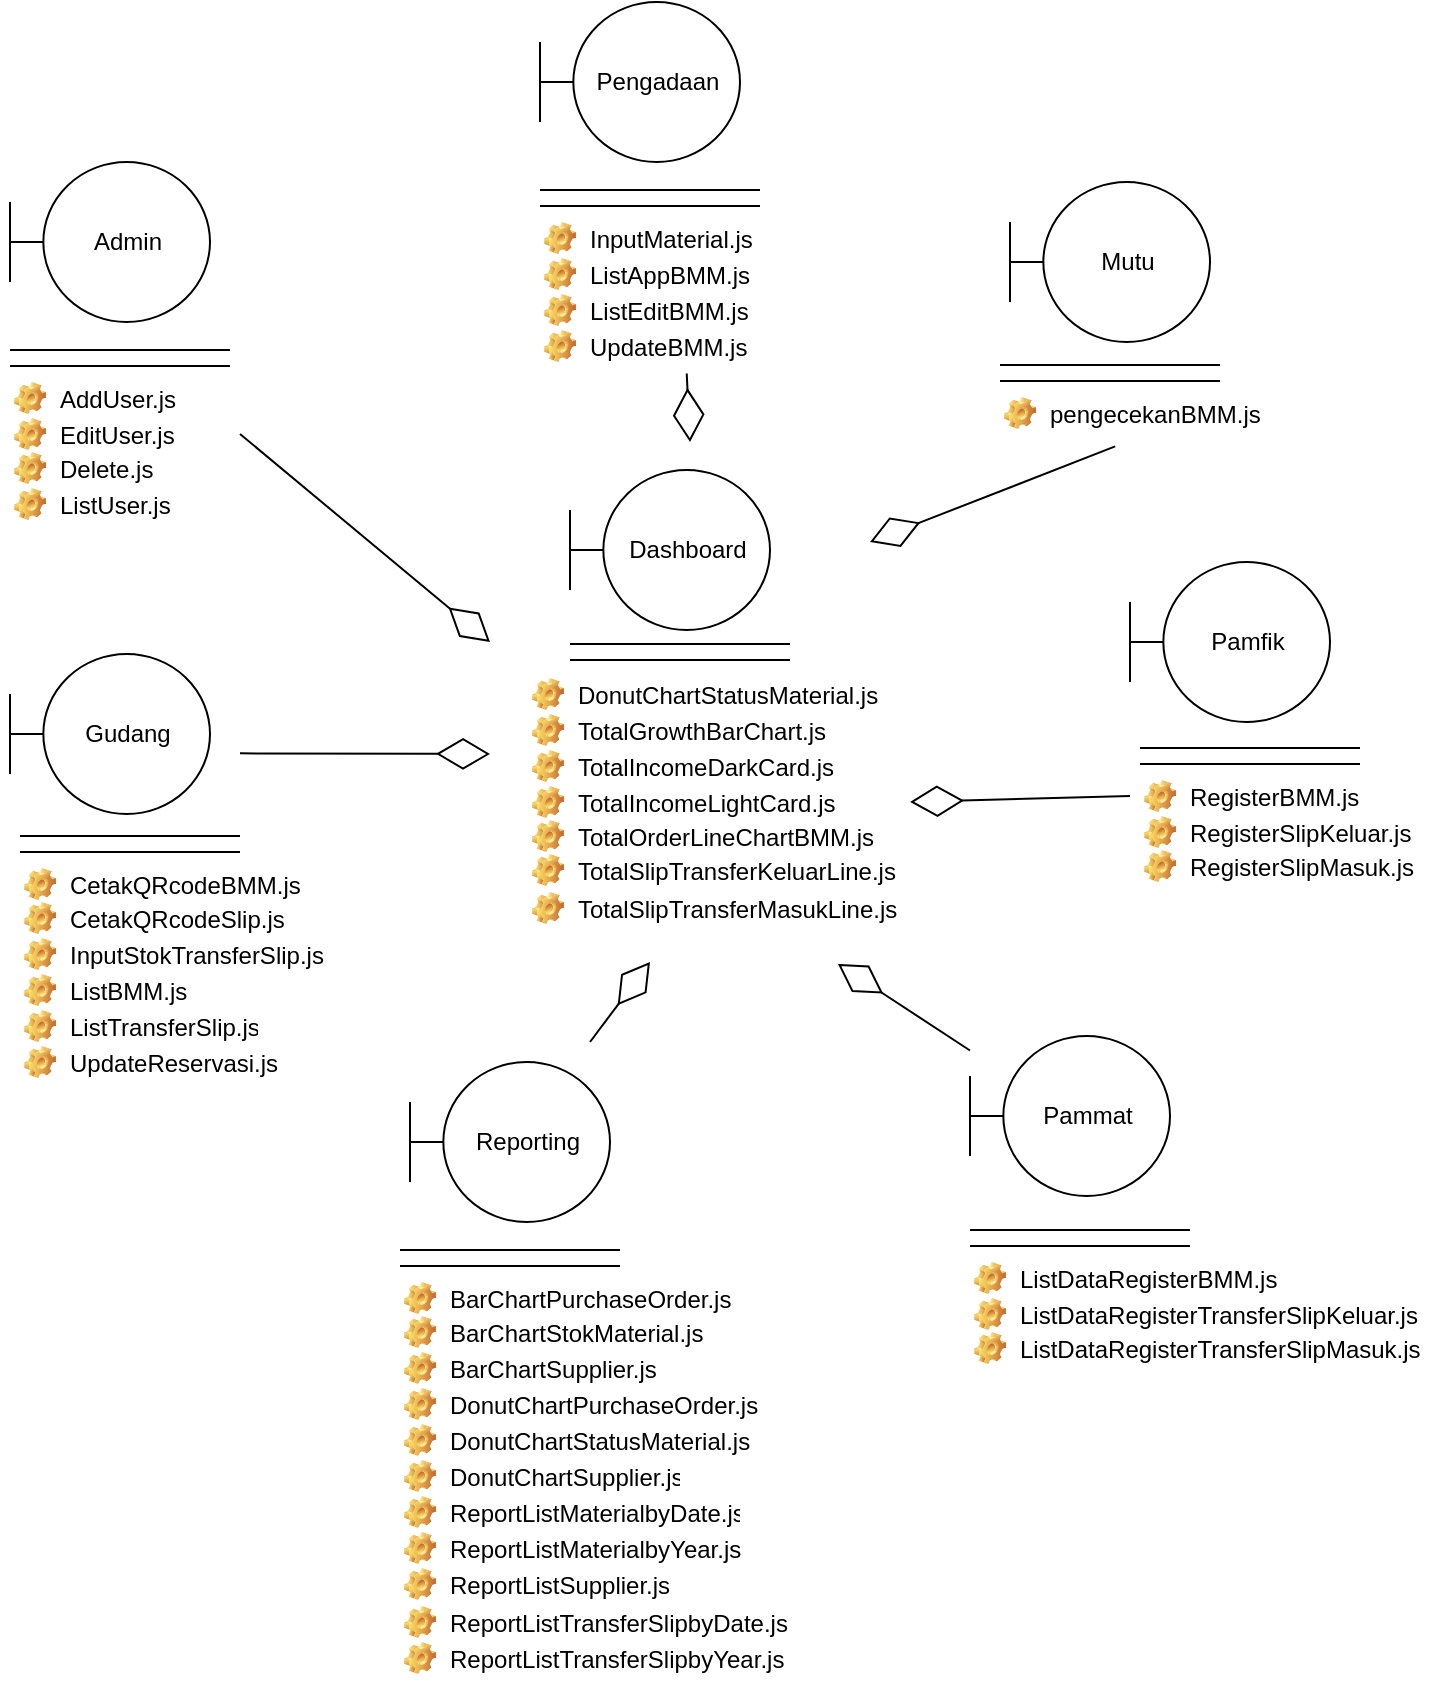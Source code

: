 <mxfile version="20.5.3" type="device"><diagram id="IVM1ogIhTh1CIas-5_m3" name="Page-1"><mxGraphModel dx="1043" dy="624" grid="1" gridSize="10" guides="1" tooltips="1" connect="1" arrows="1" fold="1" page="1" pageScale="1" pageWidth="850" pageHeight="1100" math="0" shadow="0"><root><mxCell id="0"/><mxCell id="1" parent="0"/><mxCell id="_KCoFCI6qD54GYQxVD8c-1" value="Dashboard" style="shape=umlBoundary;whiteSpace=wrap;html=1;" vertex="1" parent="1"><mxGeometry x="320" y="274" width="100" height="80" as="geometry"/></mxCell><mxCell id="_KCoFCI6qD54GYQxVD8c-2" value="Pamfik" style="shape=umlBoundary;whiteSpace=wrap;html=1;" vertex="1" parent="1"><mxGeometry x="600" y="320" width="100" height="80" as="geometry"/></mxCell><mxCell id="_KCoFCI6qD54GYQxVD8c-3" value="Pammat" style="shape=umlBoundary;whiteSpace=wrap;html=1;" vertex="1" parent="1"><mxGeometry x="520" y="557" width="100" height="80" as="geometry"/></mxCell><mxCell id="_KCoFCI6qD54GYQxVD8c-4" value="Reporting" style="shape=umlBoundary;whiteSpace=wrap;html=1;" vertex="1" parent="1"><mxGeometry x="240" y="570" width="100" height="80" as="geometry"/></mxCell><mxCell id="_KCoFCI6qD54GYQxVD8c-5" value="Gudang" style="shape=umlBoundary;whiteSpace=wrap;html=1;" vertex="1" parent="1"><mxGeometry x="40" y="366" width="100" height="80" as="geometry"/></mxCell><mxCell id="_KCoFCI6qD54GYQxVD8c-7" value="Mutu" style="shape=umlBoundary;whiteSpace=wrap;html=1;" vertex="1" parent="1"><mxGeometry x="540" y="130" width="100" height="80" as="geometry"/></mxCell><mxCell id="_KCoFCI6qD54GYQxVD8c-8" value="Pengadaan" style="shape=umlBoundary;whiteSpace=wrap;html=1;" vertex="1" parent="1"><mxGeometry x="305" y="40" width="100" height="80" as="geometry"/></mxCell><mxCell id="_KCoFCI6qD54GYQxVD8c-9" value="Admin" style="shape=umlBoundary;whiteSpace=wrap;html=1;" vertex="1" parent="1"><mxGeometry x="40" y="120" width="100" height="80" as="geometry"/></mxCell><mxCell id="_KCoFCI6qD54GYQxVD8c-10" value="" style="line;strokeWidth=1;fillColor=none;align=left;verticalAlign=middle;spacingTop=-1;spacingLeft=3;spacingRight=3;rotatable=0;labelPosition=right;points=[];portConstraint=eastwest;strokeColor=inherit;" vertex="1" parent="1"><mxGeometry x="40" y="210" width="110" height="8" as="geometry"/></mxCell><mxCell id="_KCoFCI6qD54GYQxVD8c-11" value="" style="line;strokeWidth=1;fillColor=none;align=left;verticalAlign=middle;spacingTop=-1;spacingLeft=3;spacingRight=3;rotatable=0;labelPosition=right;points=[];portConstraint=eastwest;strokeColor=inherit;" vertex="1" parent="1"><mxGeometry x="40" y="218" width="110" height="8" as="geometry"/></mxCell><mxCell id="_KCoFCI6qD54GYQxVD8c-12" value="AddUser.js" style="label;fontStyle=0;strokeColor=none;fillColor=none;align=left;verticalAlign=top;overflow=hidden;spacingLeft=28;spacingRight=4;rotatable=0;points=[[0,0.5],[1,0.5]];portConstraint=eastwest;imageWidth=16;imageHeight=16;image=img/clipart/Gear_128x128.png" vertex="1" parent="1"><mxGeometry x="35" y="225" width="120" height="26" as="geometry"/></mxCell><mxCell id="_KCoFCI6qD54GYQxVD8c-13" value="EditUser.js" style="label;fontStyle=0;strokeColor=none;fillColor=none;align=left;verticalAlign=top;overflow=hidden;spacingLeft=28;spacingRight=4;rotatable=0;points=[[0,0.5],[1,0.5]];portConstraint=eastwest;imageWidth=16;imageHeight=16;image=img/clipart/Gear_128x128.png" vertex="1" parent="1"><mxGeometry x="35" y="243" width="120" height="26" as="geometry"/></mxCell><mxCell id="_KCoFCI6qD54GYQxVD8c-14" value="Delete.js" style="label;fontStyle=0;strokeColor=none;fillColor=none;align=left;verticalAlign=top;overflow=hidden;spacingLeft=28;spacingRight=4;rotatable=0;points=[[0,0.5],[1,0.5]];portConstraint=eastwest;imageWidth=16;imageHeight=16;image=img/clipart/Gear_128x128.png" vertex="1" parent="1"><mxGeometry x="35" y="260" width="120" height="26" as="geometry"/></mxCell><mxCell id="_KCoFCI6qD54GYQxVD8c-15" value="ListUser.js" style="label;fontStyle=0;strokeColor=none;fillColor=none;align=left;verticalAlign=top;overflow=hidden;spacingLeft=28;spacingRight=4;rotatable=0;points=[[0,0.5],[1,0.5]];portConstraint=eastwest;imageWidth=16;imageHeight=16;image=img/clipart/Gear_128x128.png" vertex="1" parent="1"><mxGeometry x="35" y="278" width="120" height="26" as="geometry"/></mxCell><mxCell id="_KCoFCI6qD54GYQxVD8c-16" value="DonutChartStatusMaterial.js" style="label;fontStyle=0;strokeColor=none;fillColor=none;align=left;verticalAlign=top;overflow=hidden;spacingLeft=28;spacingRight=4;rotatable=0;points=[[0,0.5],[1,0.5]];portConstraint=eastwest;imageWidth=16;imageHeight=16;image=img/clipart/Gear_128x128.png" vertex="1" parent="1"><mxGeometry x="294" y="373" width="190" height="26" as="geometry"/></mxCell><mxCell id="_KCoFCI6qD54GYQxVD8c-17" value="TotalGrowthBarChart.js" style="label;fontStyle=0;strokeColor=none;fillColor=none;align=left;verticalAlign=top;overflow=hidden;spacingLeft=28;spacingRight=4;rotatable=0;points=[[0,0.5],[1,0.5]];portConstraint=eastwest;imageWidth=16;imageHeight=16;image=img/clipart/Gear_128x128.png" vertex="1" parent="1"><mxGeometry x="294" y="391" width="160" height="26" as="geometry"/></mxCell><mxCell id="_KCoFCI6qD54GYQxVD8c-18" value="TotalIncomeDarkCard.js" style="label;fontStyle=0;strokeColor=none;fillColor=none;align=left;verticalAlign=top;overflow=hidden;spacingLeft=28;spacingRight=4;rotatable=0;points=[[0,0.5],[1,0.5]];portConstraint=eastwest;imageWidth=16;imageHeight=16;image=img/clipart/Gear_128x128.png" vertex="1" parent="1"><mxGeometry x="294" y="409" width="180" height="26" as="geometry"/></mxCell><mxCell id="_KCoFCI6qD54GYQxVD8c-19" value="TotalIncomeLightCard.js" style="label;fontStyle=0;strokeColor=none;fillColor=none;align=left;verticalAlign=top;overflow=hidden;spacingLeft=28;spacingRight=4;rotatable=0;points=[[0,0.5],[1,0.5]];portConstraint=eastwest;imageWidth=16;imageHeight=16;image=img/clipart/Gear_128x128.png" vertex="1" parent="1"><mxGeometry x="294" y="427" width="180" height="26" as="geometry"/></mxCell><mxCell id="_KCoFCI6qD54GYQxVD8c-20" value="TotalOrderLineChartBMM.js" style="label;fontStyle=0;strokeColor=none;fillColor=none;align=left;verticalAlign=top;overflow=hidden;spacingLeft=28;spacingRight=4;rotatable=0;points=[[0,0.5],[1,0.5]];portConstraint=eastwest;imageWidth=16;imageHeight=16;image=img/clipart/Gear_128x128.png" vertex="1" parent="1"><mxGeometry x="294" y="444" width="190" height="26" as="geometry"/></mxCell><mxCell id="_KCoFCI6qD54GYQxVD8c-21" value="TotalSlipTransferKeluarLine.js" style="label;fontStyle=0;strokeColor=none;fillColor=none;align=left;verticalAlign=top;overflow=hidden;spacingLeft=28;spacingRight=4;rotatable=0;points=[[0,0.5],[1,0.5]];portConstraint=eastwest;imageWidth=16;imageHeight=16;image=img/clipart/Gear_128x128.png" vertex="1" parent="1"><mxGeometry x="294" y="461" width="210" height="26" as="geometry"/></mxCell><mxCell id="_KCoFCI6qD54GYQxVD8c-22" value="TotalSlipTransferMasukLine.js" style="label;fontStyle=0;strokeColor=none;fillColor=none;align=left;verticalAlign=top;overflow=hidden;spacingLeft=28;spacingRight=4;rotatable=0;points=[[0,0.5],[1,0.5]];portConstraint=eastwest;imageWidth=16;imageHeight=16;image=img/clipart/Gear_128x128.png" vertex="1" parent="1"><mxGeometry x="294" y="480" width="200" height="26" as="geometry"/></mxCell><mxCell id="_KCoFCI6qD54GYQxVD8c-24" value="" style="line;strokeWidth=1;fillColor=none;align=left;verticalAlign=middle;spacingTop=-1;spacingLeft=3;spacingRight=3;rotatable=0;labelPosition=right;points=[];portConstraint=eastwest;strokeColor=inherit;" vertex="1" parent="1"><mxGeometry x="320" y="357" width="110" height="8" as="geometry"/></mxCell><mxCell id="_KCoFCI6qD54GYQxVD8c-25" value="" style="line;strokeWidth=1;fillColor=none;align=left;verticalAlign=middle;spacingTop=-1;spacingLeft=3;spacingRight=3;rotatable=0;labelPosition=right;points=[];portConstraint=eastwest;strokeColor=inherit;" vertex="1" parent="1"><mxGeometry x="320" y="365" width="110" height="8" as="geometry"/></mxCell><mxCell id="_KCoFCI6qD54GYQxVD8c-26" value="" style="line;strokeWidth=1;fillColor=none;align=left;verticalAlign=middle;spacingTop=-1;spacingLeft=3;spacingRight=3;rotatable=0;labelPosition=right;points=[];portConstraint=eastwest;strokeColor=inherit;" vertex="1" parent="1"><mxGeometry x="45" y="453" width="110" height="8" as="geometry"/></mxCell><mxCell id="_KCoFCI6qD54GYQxVD8c-27" value="" style="line;strokeWidth=1;fillColor=none;align=left;verticalAlign=middle;spacingTop=-1;spacingLeft=3;spacingRight=3;rotatable=0;labelPosition=right;points=[];portConstraint=eastwest;strokeColor=inherit;" vertex="1" parent="1"><mxGeometry x="45" y="461" width="110" height="8" as="geometry"/></mxCell><mxCell id="_KCoFCI6qD54GYQxVD8c-28" value="CetakQRcodeBMM.js" style="label;fontStyle=0;strokeColor=none;fillColor=none;align=left;verticalAlign=top;overflow=hidden;spacingLeft=28;spacingRight=4;rotatable=0;points=[[0,0.5],[1,0.5]];portConstraint=eastwest;imageWidth=16;imageHeight=16;image=img/clipart/Gear_128x128.png" vertex="1" parent="1"><mxGeometry x="40" y="468" width="150" height="26" as="geometry"/></mxCell><mxCell id="_KCoFCI6qD54GYQxVD8c-29" value="CetakQRcodeSlip.js" style="label;fontStyle=0;strokeColor=none;fillColor=none;align=left;verticalAlign=top;overflow=hidden;spacingLeft=28;spacingRight=4;rotatable=0;points=[[0,0.5],[1,0.5]];portConstraint=eastwest;imageWidth=16;imageHeight=16;image=img/clipart/Gear_128x128.png" vertex="1" parent="1"><mxGeometry x="40" y="485" width="150" height="26" as="geometry"/></mxCell><mxCell id="_KCoFCI6qD54GYQxVD8c-30" value="InputStokTransferSlip.js" style="label;fontStyle=0;strokeColor=none;fillColor=none;align=left;verticalAlign=top;overflow=hidden;spacingLeft=28;spacingRight=4;rotatable=0;points=[[0,0.5],[1,0.5]];portConstraint=eastwest;imageWidth=16;imageHeight=16;image=img/clipart/Gear_128x128.png" vertex="1" parent="1"><mxGeometry x="40" y="503" width="170" height="26" as="geometry"/></mxCell><mxCell id="_KCoFCI6qD54GYQxVD8c-31" value="ListBMM.js" style="label;fontStyle=0;strokeColor=none;fillColor=none;align=left;verticalAlign=top;overflow=hidden;spacingLeft=28;spacingRight=4;rotatable=0;points=[[0,0.5],[1,0.5]];portConstraint=eastwest;imageWidth=16;imageHeight=16;image=img/clipart/Gear_128x128.png" vertex="1" parent="1"><mxGeometry x="40" y="521" width="120" height="26" as="geometry"/></mxCell><mxCell id="_KCoFCI6qD54GYQxVD8c-32" value="ListTransferSlip.js" style="label;fontStyle=0;strokeColor=none;fillColor=none;align=left;verticalAlign=top;overflow=hidden;spacingLeft=28;spacingRight=4;rotatable=0;points=[[0,0.5],[1,0.5]];portConstraint=eastwest;imageWidth=16;imageHeight=16;image=img/clipart/Gear_128x128.png" vertex="1" parent="1"><mxGeometry x="40" y="539" width="129" height="26" as="geometry"/></mxCell><mxCell id="_KCoFCI6qD54GYQxVD8c-33" value="UpdateReservasi.js" style="label;fontStyle=0;strokeColor=none;fillColor=none;align=left;verticalAlign=top;overflow=hidden;spacingLeft=28;spacingRight=4;rotatable=0;points=[[0,0.5],[1,0.5]];portConstraint=eastwest;imageWidth=16;imageHeight=16;image=img/clipart/Gear_128x128.png" vertex="1" parent="1"><mxGeometry x="40" y="557" width="150" height="26" as="geometry"/></mxCell><mxCell id="_KCoFCI6qD54GYQxVD8c-48" value="" style="line;strokeWidth=1;fillColor=none;align=left;verticalAlign=middle;spacingTop=-1;spacingLeft=3;spacingRight=3;rotatable=0;labelPosition=right;points=[];portConstraint=eastwest;strokeColor=inherit;" vertex="1" parent="1"><mxGeometry x="235" y="660" width="110" height="8" as="geometry"/></mxCell><mxCell id="_KCoFCI6qD54GYQxVD8c-49" value="" style="line;strokeWidth=1;fillColor=none;align=left;verticalAlign=middle;spacingTop=-1;spacingLeft=3;spacingRight=3;rotatable=0;labelPosition=right;points=[];portConstraint=eastwest;strokeColor=inherit;" vertex="1" parent="1"><mxGeometry x="235" y="668" width="110" height="8" as="geometry"/></mxCell><mxCell id="_KCoFCI6qD54GYQxVD8c-50" value="BarChartPurchaseOrder.js" style="label;fontStyle=0;strokeColor=none;fillColor=none;align=left;verticalAlign=top;overflow=hidden;spacingLeft=28;spacingRight=4;rotatable=0;points=[[0,0.5],[1,0.5]];portConstraint=eastwest;imageWidth=16;imageHeight=16;image=img/clipart/Gear_128x128.png" vertex="1" parent="1"><mxGeometry x="230" y="675" width="190" height="26" as="geometry"/></mxCell><mxCell id="_KCoFCI6qD54GYQxVD8c-51" value="BarChartStokMaterial.js" style="label;fontStyle=0;strokeColor=none;fillColor=none;align=left;verticalAlign=top;overflow=hidden;spacingLeft=28;spacingRight=4;rotatable=0;points=[[0,0.5],[1,0.5]];portConstraint=eastwest;imageWidth=16;imageHeight=16;image=img/clipart/Gear_128x128.png" vertex="1" parent="1"><mxGeometry x="230" y="692" width="180" height="26" as="geometry"/></mxCell><mxCell id="_KCoFCI6qD54GYQxVD8c-52" value="BarChartSupplier.js" style="label;fontStyle=0;strokeColor=none;fillColor=none;align=left;verticalAlign=top;overflow=hidden;spacingLeft=28;spacingRight=4;rotatable=0;points=[[0,0.5],[1,0.5]];portConstraint=eastwest;imageWidth=16;imageHeight=16;image=img/clipart/Gear_128x128.png" vertex="1" parent="1"><mxGeometry x="230" y="710" width="170" height="26" as="geometry"/></mxCell><mxCell id="_KCoFCI6qD54GYQxVD8c-53" value="DonutChartPurchaseOrder.js" style="label;fontStyle=0;strokeColor=none;fillColor=none;align=left;verticalAlign=top;overflow=hidden;spacingLeft=28;spacingRight=4;rotatable=0;points=[[0,0.5],[1,0.5]];portConstraint=eastwest;imageWidth=16;imageHeight=16;image=img/clipart/Gear_128x128.png" vertex="1" parent="1"><mxGeometry x="230" y="728" width="190" height="26" as="geometry"/></mxCell><mxCell id="_KCoFCI6qD54GYQxVD8c-54" value="DonutChartStatusMaterial.js" style="label;fontStyle=0;strokeColor=none;fillColor=none;align=left;verticalAlign=top;overflow=hidden;spacingLeft=28;spacingRight=4;rotatable=0;points=[[0,0.5],[1,0.5]];portConstraint=eastwest;imageWidth=16;imageHeight=16;image=img/clipart/Gear_128x128.png" vertex="1" parent="1"><mxGeometry x="230" y="746" width="190" height="26" as="geometry"/></mxCell><mxCell id="_KCoFCI6qD54GYQxVD8c-55" value="DonutChartSupplier.js" style="label;fontStyle=0;strokeColor=none;fillColor=none;align=left;verticalAlign=top;overflow=hidden;spacingLeft=28;spacingRight=4;rotatable=0;points=[[0,0.5],[1,0.5]];portConstraint=eastwest;imageWidth=16;imageHeight=16;image=img/clipart/Gear_128x128.png" vertex="1" parent="1"><mxGeometry x="230" y="764" width="150" height="26" as="geometry"/></mxCell><mxCell id="_KCoFCI6qD54GYQxVD8c-56" value="ReportListMaterialbyDate.js" style="label;fontStyle=0;strokeColor=none;fillColor=none;align=left;verticalAlign=top;overflow=hidden;spacingLeft=28;spacingRight=4;rotatable=0;points=[[0,0.5],[1,0.5]];portConstraint=eastwest;imageWidth=16;imageHeight=16;image=img/clipart/Gear_128x128.png" vertex="1" parent="1"><mxGeometry x="230" y="782" width="180" height="26" as="geometry"/></mxCell><mxCell id="_KCoFCI6qD54GYQxVD8c-57" value="ReportListMaterialbyYear.js" style="label;fontStyle=0;strokeColor=none;fillColor=none;align=left;verticalAlign=top;overflow=hidden;spacingLeft=28;spacingRight=4;rotatable=0;points=[[0,0.5],[1,0.5]];portConstraint=eastwest;imageWidth=16;imageHeight=16;image=img/clipart/Gear_128x128.png" vertex="1" parent="1"><mxGeometry x="230" y="800" width="200" height="26" as="geometry"/></mxCell><mxCell id="_KCoFCI6qD54GYQxVD8c-58" value="ReportListSupplier.js" style="label;fontStyle=0;strokeColor=none;fillColor=none;align=left;verticalAlign=top;overflow=hidden;spacingLeft=28;spacingRight=4;rotatable=0;points=[[0,0.5],[1,0.5]];portConstraint=eastwest;imageWidth=16;imageHeight=16;image=img/clipart/Gear_128x128.png" vertex="1" parent="1"><mxGeometry x="230" y="818" width="150" height="26" as="geometry"/></mxCell><mxCell id="_KCoFCI6qD54GYQxVD8c-59" value="ReportListTransferSlipbyDate.js" style="label;fontStyle=0;strokeColor=none;fillColor=none;align=left;verticalAlign=top;overflow=hidden;spacingLeft=28;spacingRight=4;rotatable=0;points=[[0,0.5],[1,0.5]];portConstraint=eastwest;imageWidth=16;imageHeight=16;image=img/clipart/Gear_128x128.png" vertex="1" parent="1"><mxGeometry x="230" y="837" width="210" height="26" as="geometry"/></mxCell><mxCell id="_KCoFCI6qD54GYQxVD8c-60" value="ReportListTransferSlipbyYear.js" style="label;fontStyle=0;strokeColor=none;fillColor=none;align=left;verticalAlign=top;overflow=hidden;spacingLeft=28;spacingRight=4;rotatable=0;points=[[0,0.5],[1,0.5]];portConstraint=eastwest;imageWidth=16;imageHeight=16;image=img/clipart/Gear_128x128.png" vertex="1" parent="1"><mxGeometry x="230" y="855" width="210" height="26" as="geometry"/></mxCell><mxCell id="_KCoFCI6qD54GYQxVD8c-61" value="" style="line;strokeWidth=1;fillColor=none;align=left;verticalAlign=middle;spacingTop=-1;spacingLeft=3;spacingRight=3;rotatable=0;labelPosition=right;points=[];portConstraint=eastwest;strokeColor=inherit;" vertex="1" parent="1"><mxGeometry x="305" y="130" width="110" height="8" as="geometry"/></mxCell><mxCell id="_KCoFCI6qD54GYQxVD8c-62" value="" style="line;strokeWidth=1;fillColor=none;align=left;verticalAlign=middle;spacingTop=-1;spacingLeft=3;spacingRight=3;rotatable=0;labelPosition=right;points=[];portConstraint=eastwest;strokeColor=inherit;" vertex="1" parent="1"><mxGeometry x="305" y="138" width="110" height="8" as="geometry"/></mxCell><mxCell id="_KCoFCI6qD54GYQxVD8c-63" value="InputMaterial.js" style="label;fontStyle=0;strokeColor=none;fillColor=none;align=left;verticalAlign=top;overflow=hidden;spacingLeft=28;spacingRight=4;rotatable=0;points=[[0,0.5],[1,0.5]];portConstraint=eastwest;imageWidth=16;imageHeight=16;image=img/clipart/Gear_128x128.png" vertex="1" parent="1"><mxGeometry x="300" y="145" width="120" height="26" as="geometry"/></mxCell><mxCell id="_KCoFCI6qD54GYQxVD8c-64" value="ListAppBMM.js" style="label;fontStyle=0;strokeColor=none;fillColor=none;align=left;verticalAlign=top;overflow=hidden;spacingLeft=28;spacingRight=4;rotatable=0;points=[[0,0.5],[1,0.5]];portConstraint=eastwest;imageWidth=16;imageHeight=16;image=img/clipart/Gear_128x128.png" vertex="1" parent="1"><mxGeometry x="300" y="163" width="120" height="26" as="geometry"/></mxCell><mxCell id="_KCoFCI6qD54GYQxVD8c-65" value="ListEditBMM.js" style="label;fontStyle=0;strokeColor=none;fillColor=none;align=left;verticalAlign=top;overflow=hidden;spacingLeft=28;spacingRight=4;rotatable=0;points=[[0,0.5],[1,0.5]];portConstraint=eastwest;imageWidth=16;imageHeight=16;image=img/clipart/Gear_128x128.png" vertex="1" parent="1"><mxGeometry x="300" y="181" width="120" height="26" as="geometry"/></mxCell><mxCell id="_KCoFCI6qD54GYQxVD8c-66" value="UpdateBMM.js" style="label;fontStyle=0;strokeColor=none;fillColor=none;align=left;verticalAlign=top;overflow=hidden;spacingLeft=28;spacingRight=4;rotatable=0;points=[[0,0.5],[1,0.5]];portConstraint=eastwest;imageWidth=16;imageHeight=16;image=img/clipart/Gear_128x128.png" vertex="1" parent="1"><mxGeometry x="300" y="199" width="120" height="26" as="geometry"/></mxCell><mxCell id="_KCoFCI6qD54GYQxVD8c-70" value="" style="line;strokeWidth=1;fillColor=none;align=left;verticalAlign=middle;spacingTop=-1;spacingLeft=3;spacingRight=3;rotatable=0;labelPosition=right;points=[];portConstraint=eastwest;strokeColor=inherit;" vertex="1" parent="1"><mxGeometry x="535" y="217.5" width="110" height="8" as="geometry"/></mxCell><mxCell id="_KCoFCI6qD54GYQxVD8c-71" value="" style="line;strokeWidth=1;fillColor=none;align=left;verticalAlign=middle;spacingTop=-1;spacingLeft=3;spacingRight=3;rotatable=0;labelPosition=right;points=[];portConstraint=eastwest;strokeColor=inherit;" vertex="1" parent="1"><mxGeometry x="535" y="225.5" width="110" height="8" as="geometry"/></mxCell><mxCell id="_KCoFCI6qD54GYQxVD8c-72" value="pengecekanBMM.js" style="label;fontStyle=0;strokeColor=none;fillColor=none;align=left;verticalAlign=top;overflow=hidden;spacingLeft=28;spacingRight=4;rotatable=0;points=[[0,0.5],[1,0.5]];portConstraint=eastwest;imageWidth=16;imageHeight=16;image=img/clipart/Gear_128x128.png" vertex="1" parent="1"><mxGeometry x="530" y="232.5" width="140" height="26" as="geometry"/></mxCell><mxCell id="_KCoFCI6qD54GYQxVD8c-73" value="" style="line;strokeWidth=1;fillColor=none;align=left;verticalAlign=middle;spacingTop=-1;spacingLeft=3;spacingRight=3;rotatable=0;labelPosition=right;points=[];portConstraint=eastwest;strokeColor=inherit;" vertex="1" parent="1"><mxGeometry x="605" y="409" width="110" height="8" as="geometry"/></mxCell><mxCell id="_KCoFCI6qD54GYQxVD8c-74" value="" style="line;strokeWidth=1;fillColor=none;align=left;verticalAlign=middle;spacingTop=-1;spacingLeft=3;spacingRight=3;rotatable=0;labelPosition=right;points=[];portConstraint=eastwest;strokeColor=inherit;" vertex="1" parent="1"><mxGeometry x="605" y="417" width="110" height="8" as="geometry"/></mxCell><mxCell id="_KCoFCI6qD54GYQxVD8c-75" value="RegisterBMM.js" style="label;fontStyle=0;strokeColor=none;fillColor=none;align=left;verticalAlign=top;overflow=hidden;spacingLeft=28;spacingRight=4;rotatable=0;points=[[0,0.5],[1,0.5]];portConstraint=eastwest;imageWidth=16;imageHeight=16;image=img/clipart/Gear_128x128.png" vertex="1" parent="1"><mxGeometry x="600" y="424" width="120" height="26" as="geometry"/></mxCell><mxCell id="_KCoFCI6qD54GYQxVD8c-76" value="RegisterSlipKeluar.js" style="label;fontStyle=0;strokeColor=none;fillColor=none;align=left;verticalAlign=top;overflow=hidden;spacingLeft=28;spacingRight=4;rotatable=0;points=[[0,0.5],[1,0.5]];portConstraint=eastwest;imageWidth=16;imageHeight=16;image=img/clipart/Gear_128x128.png" vertex="1" parent="1"><mxGeometry x="600" y="442" width="150" height="26" as="geometry"/></mxCell><mxCell id="_KCoFCI6qD54GYQxVD8c-77" value="RegisterSlipMasuk.js" style="label;fontStyle=0;strokeColor=none;fillColor=none;align=left;verticalAlign=top;overflow=hidden;spacingLeft=28;spacingRight=4;rotatable=0;points=[[0,0.5],[1,0.5]];portConstraint=eastwest;imageWidth=16;imageHeight=16;image=img/clipart/Gear_128x128.png" vertex="1" parent="1"><mxGeometry x="600" y="459" width="150" height="26" as="geometry"/></mxCell><mxCell id="_KCoFCI6qD54GYQxVD8c-79" value="" style="line;strokeWidth=1;fillColor=none;align=left;verticalAlign=middle;spacingTop=-1;spacingLeft=3;spacingRight=3;rotatable=0;labelPosition=right;points=[];portConstraint=eastwest;strokeColor=inherit;" vertex="1" parent="1"><mxGeometry x="520" y="650" width="110" height="8" as="geometry"/></mxCell><mxCell id="_KCoFCI6qD54GYQxVD8c-80" value="" style="line;strokeWidth=1;fillColor=none;align=left;verticalAlign=middle;spacingTop=-1;spacingLeft=3;spacingRight=3;rotatable=0;labelPosition=right;points=[];portConstraint=eastwest;strokeColor=inherit;" vertex="1" parent="1"><mxGeometry x="520" y="658" width="110" height="8" as="geometry"/></mxCell><mxCell id="_KCoFCI6qD54GYQxVD8c-81" value="ListDataRegisterBMM.js" style="label;fontStyle=0;strokeColor=none;fillColor=none;align=left;verticalAlign=top;overflow=hidden;spacingLeft=28;spacingRight=4;rotatable=0;points=[[0,0.5],[1,0.5]];portConstraint=eastwest;imageWidth=16;imageHeight=16;image=img/clipart/Gear_128x128.png" vertex="1" parent="1"><mxGeometry x="515" y="665" width="165" height="26" as="geometry"/></mxCell><mxCell id="_KCoFCI6qD54GYQxVD8c-82" value="ListDataRegisterTransferSlipKeluar.js" style="label;fontStyle=0;strokeColor=none;fillColor=none;align=left;verticalAlign=top;overflow=hidden;spacingLeft=28;spacingRight=4;rotatable=0;points=[[0,0.5],[1,0.5]];portConstraint=eastwest;imageWidth=16;imageHeight=16;image=img/clipart/Gear_128x128.png" vertex="1" parent="1"><mxGeometry x="515" y="683" width="235" height="26" as="geometry"/></mxCell><mxCell id="_KCoFCI6qD54GYQxVD8c-83" value="ListDataRegisterTransferSlipMasuk.js" style="label;fontStyle=0;strokeColor=none;fillColor=none;align=left;verticalAlign=top;overflow=hidden;spacingLeft=28;spacingRight=4;rotatable=0;points=[[0,0.5],[1,0.5]];portConstraint=eastwest;imageWidth=16;imageHeight=16;image=img/clipart/Gear_128x128.png" vertex="1" parent="1"><mxGeometry x="515" y="700" width="235" height="26" as="geometry"/></mxCell><mxCell id="_KCoFCI6qD54GYQxVD8c-86" value="" style="endArrow=diamondThin;endFill=0;endSize=24;html=1;rounded=0;" edge="1" parent="1" source="_KCoFCI6qD54GYQxVD8c-3"><mxGeometry width="160" relative="1" as="geometry"><mxPoint x="490" y="570" as="sourcePoint"/><mxPoint x="454" y="521" as="targetPoint"/></mxGeometry></mxCell><mxCell id="_KCoFCI6qD54GYQxVD8c-87" value="" style="endArrow=diamondThin;endFill=0;endSize=24;html=1;rounded=0;" edge="1" parent="1"><mxGeometry width="160" relative="1" as="geometry"><mxPoint x="330" y="560" as="sourcePoint"/><mxPoint x="360" y="520" as="targetPoint"/></mxGeometry></mxCell><mxCell id="_KCoFCI6qD54GYQxVD8c-88" value="" style="endArrow=diamondThin;endFill=0;endSize=24;html=1;rounded=0;" edge="1" parent="1"><mxGeometry width="160" relative="1" as="geometry"><mxPoint x="155" y="415.67" as="sourcePoint"/><mxPoint x="280" y="416" as="targetPoint"/></mxGeometry></mxCell><mxCell id="_KCoFCI6qD54GYQxVD8c-89" value="" style="endArrow=diamondThin;endFill=0;endSize=24;html=1;rounded=0;exitX=1;exitY=0.5;exitDx=0;exitDy=0;" edge="1" parent="1" source="_KCoFCI6qD54GYQxVD8c-13"><mxGeometry width="160" relative="1" as="geometry"><mxPoint x="140" y="278" as="sourcePoint"/><mxPoint x="280" y="360" as="targetPoint"/></mxGeometry></mxCell><mxCell id="_KCoFCI6qD54GYQxVD8c-91" value="" style="endArrow=diamondThin;endFill=0;endSize=24;html=1;rounded=0;exitX=0.653;exitY=1.03;exitDx=0;exitDy=0;exitPerimeter=0;" edge="1" parent="1" source="_KCoFCI6qD54GYQxVD8c-66"><mxGeometry width="160" relative="1" as="geometry"><mxPoint x="400" y="410" as="sourcePoint"/><mxPoint x="380" y="260" as="targetPoint"/></mxGeometry></mxCell><mxCell id="_KCoFCI6qD54GYQxVD8c-92" value="" style="endArrow=diamondThin;endFill=0;endSize=24;html=1;rounded=0;exitX=0.447;exitY=1.143;exitDx=0;exitDy=0;exitPerimeter=0;" edge="1" parent="1" source="_KCoFCI6qD54GYQxVD8c-72"><mxGeometry width="160" relative="1" as="geometry"><mxPoint x="400" y="410" as="sourcePoint"/><mxPoint x="470" y="310" as="targetPoint"/></mxGeometry></mxCell><mxCell id="_KCoFCI6qD54GYQxVD8c-93" value="" style="endArrow=diamondThin;endFill=0;endSize=24;html=1;rounded=0;exitX=0;exitY=0.5;exitDx=0;exitDy=0;entryX=1.032;entryY=-0.154;entryDx=0;entryDy=0;entryPerimeter=0;" edge="1" parent="1" source="_KCoFCI6qD54GYQxVD8c-75" target="_KCoFCI6qD54GYQxVD8c-20"><mxGeometry width="160" relative="1" as="geometry"><mxPoint x="400" y="410" as="sourcePoint"/><mxPoint x="520" y="490" as="targetPoint"/></mxGeometry></mxCell></root></mxGraphModel></diagram></mxfile>